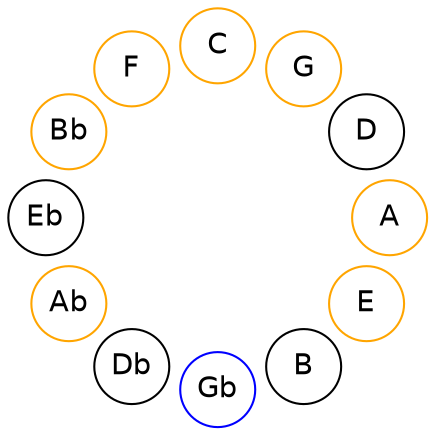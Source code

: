 
graph {

layout = circo;
mindist = .1

node [shape = circle, fontname = Helvetica, margin = 0]
edge [style=invis]

subgraph 1 {
	E -- B -- Gb -- Db -- Ab -- Eb -- Bb -- F -- C -- G -- D -- A -- E
}

E [color=orange];
Gb [color=blue];
Ab [color=orange];
Bb [color=orange];
F [color=orange];
C [color=orange];
G [color=orange];
A [color=orange];
}
